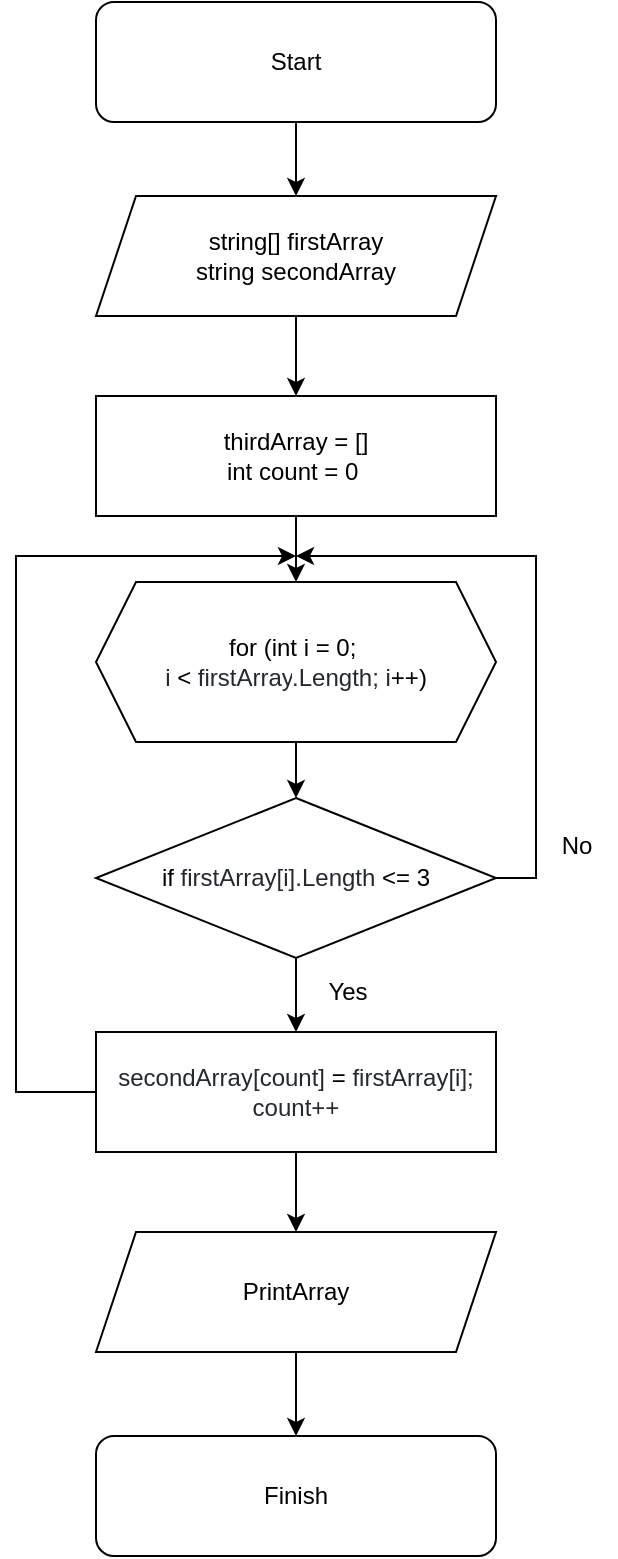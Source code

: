 <mxfile version="20.1.1" type="device"><diagram id="X-oPb5F4ebMSibD3fowb" name="Page-1"><mxGraphModel dx="868" dy="393" grid="1" gridSize="10" guides="1" tooltips="1" connect="1" arrows="1" fold="1" page="1" pageScale="1" pageWidth="827" pageHeight="1169" math="0" shadow="0"><root><mxCell id="0"/><mxCell id="1" parent="0"/><mxCell id="nUeTCGKY-l1jPDITaELq-9" value="" style="edgeStyle=orthogonalEdgeStyle;rounded=0;orthogonalLoop=1;jettySize=auto;html=1;fontFamily=Helvetica;" edge="1" parent="1" source="nUeTCGKY-l1jPDITaELq-1" target="nUeTCGKY-l1jPDITaELq-2"><mxGeometry relative="1" as="geometry"/></mxCell><mxCell id="nUeTCGKY-l1jPDITaELq-1" value="Start" style="rounded=1;whiteSpace=wrap;html=1;" vertex="1" parent="1"><mxGeometry x="280" y="43" width="200" height="60" as="geometry"/></mxCell><mxCell id="nUeTCGKY-l1jPDITaELq-10" value="" style="edgeStyle=orthogonalEdgeStyle;rounded=0;orthogonalLoop=1;jettySize=auto;html=1;fontFamily=Helvetica;" edge="1" parent="1" source="nUeTCGKY-l1jPDITaELq-2" target="nUeTCGKY-l1jPDITaELq-7"><mxGeometry relative="1" as="geometry"/></mxCell><mxCell id="nUeTCGKY-l1jPDITaELq-2" value="string[] firstArray&lt;br&gt;string secondArray&lt;br&gt;" style="shape=parallelogram;perimeter=parallelogramPerimeter;whiteSpace=wrap;html=1;fixedSize=1;" vertex="1" parent="1"><mxGeometry x="280" y="140" width="200" height="60" as="geometry"/></mxCell><mxCell id="nUeTCGKY-l1jPDITaELq-12" value="" style="edgeStyle=orthogonalEdgeStyle;rounded=0;orthogonalLoop=1;jettySize=auto;html=1;fontFamily=Helvetica;" edge="1" parent="1" source="nUeTCGKY-l1jPDITaELq-3" target="nUeTCGKY-l1jPDITaELq-4"><mxGeometry relative="1" as="geometry"/></mxCell><mxCell id="nUeTCGKY-l1jPDITaELq-3" value="for (int i = 0;&amp;nbsp;&lt;br&gt;&lt;span style=&quot;box-sizing: border-box; color: rgb(36, 41, 47); text-align: start; background-color: rgb(255, 255, 255);&quot; class=&quot;pl-smi&quot;&gt;i&lt;/span&gt;&lt;span style=&quot;color: rgb(36, 41, 47); text-align: start; background-color: rgb(255, 255, 255);&quot;&gt; &lt;/span&gt;&lt;span style=&quot;box-sizing: border-box; color: var(--color-prettylights-syntax-keyword); text-align: start; background-color: rgb(255, 255, 255);&quot; class=&quot;pl-k&quot;&gt;&amp;lt;&amp;nbsp;&lt;/span&gt;&lt;span style=&quot;box-sizing: border-box; color: rgb(36, 41, 47); text-align: start; background-color: rgb(255, 255, 255);&quot; class=&quot;pl-smi&quot;&gt;firstArray&lt;/span&gt;&lt;span style=&quot;color: rgb(36, 41, 47); text-align: start; background-color: rgb(255, 255, 255);&quot;&gt;.&lt;/span&gt;&lt;span style=&quot;box-sizing: border-box; color: rgb(36, 41, 47); text-align: start; background-color: rgb(255, 255, 255);&quot; class=&quot;pl-smi&quot;&gt;Length&lt;/span&gt;&lt;span style=&quot;color: rgb(36, 41, 47); text-align: start; background-color: rgb(255, 255, 255);&quot;&gt;; &lt;/span&gt;&lt;span style=&quot;box-sizing: border-box; color: rgb(36, 41, 47); text-align: start; background-color: rgb(255, 255, 255);&quot; class=&quot;pl-smi&quot;&gt;i&lt;/span&gt;&lt;span style=&quot;box-sizing: border-box; color: var(--color-prettylights-syntax-keyword); text-align: start; background-color: rgb(255, 255, 255);&quot; class=&quot;pl-k&quot;&gt;++)&lt;/span&gt;" style="shape=hexagon;perimeter=hexagonPerimeter2;whiteSpace=wrap;html=1;fixedSize=1;" vertex="1" parent="1"><mxGeometry x="280" y="333" width="200" height="80" as="geometry"/></mxCell><mxCell id="nUeTCGKY-l1jPDITaELq-13" value="" style="edgeStyle=orthogonalEdgeStyle;rounded=0;orthogonalLoop=1;jettySize=auto;html=1;fontFamily=Helvetica;" edge="1" parent="1" source="nUeTCGKY-l1jPDITaELq-4" target="nUeTCGKY-l1jPDITaELq-5"><mxGeometry relative="1" as="geometry"/></mxCell><mxCell id="nUeTCGKY-l1jPDITaELq-17" style="edgeStyle=orthogonalEdgeStyle;rounded=0;orthogonalLoop=1;jettySize=auto;html=1;fontFamily=Helvetica;" edge="1" parent="1" source="nUeTCGKY-l1jPDITaELq-4"><mxGeometry relative="1" as="geometry"><mxPoint x="380" y="320" as="targetPoint"/><Array as="points"><mxPoint x="500" y="481"/><mxPoint x="500" y="320"/></Array></mxGeometry></mxCell><mxCell id="nUeTCGKY-l1jPDITaELq-4" value="if&amp;nbsp;&lt;span style=&quot;box-sizing: border-box; color: rgb(36, 41, 47); text-align: start; background-color: rgb(255, 255, 255);&quot; class=&quot;pl-smi&quot;&gt;firstArray&lt;/span&gt;&lt;span style=&quot;color: rgb(36, 41, 47); text-align: start; background-color: rgb(255, 255, 255);&quot;&gt;[&lt;/span&gt;&lt;span style=&quot;box-sizing: border-box; color: rgb(36, 41, 47); text-align: start; background-color: rgb(255, 255, 255);&quot; class=&quot;pl-smi&quot;&gt;i&lt;/span&gt;&lt;span style=&quot;color: rgb(36, 41, 47); text-align: start; background-color: rgb(255, 255, 255);&quot;&gt;].&lt;/span&gt;&lt;span style=&quot;box-sizing: border-box; color: rgb(36, 41, 47); text-align: start; background-color: rgb(255, 255, 255);&quot; class=&quot;pl-smi&quot;&gt;Length&lt;/span&gt;&lt;span style=&quot;color: rgb(36, 41, 47); text-align: start; background-color: rgb(255, 255, 255);&quot;&gt; &lt;/span&gt;&lt;span style=&quot;box-sizing: border-box; color: var(--color-prettylights-syntax-keyword); text-align: start; background-color: rgb(255, 255, 255);&quot; class=&quot;pl-k&quot;&gt;&amp;lt;=&lt;/span&gt;&lt;span style=&quot;color: rgb(36, 41, 47); text-align: start; background-color: rgb(255, 255, 255);&quot;&gt; &lt;/span&gt;&lt;span style=&quot;box-sizing: border-box; color: var(--color-prettylights-syntax-constant); text-align: start; background-color: rgb(255, 255, 255);&quot; class=&quot;pl-c1&quot;&gt;3&lt;/span&gt;" style="rhombus;whiteSpace=wrap;html=1;fontFamily=Helvetica;" vertex="1" parent="1"><mxGeometry x="280" y="441" width="200" height="80" as="geometry"/></mxCell><mxCell id="nUeTCGKY-l1jPDITaELq-14" value="" style="edgeStyle=orthogonalEdgeStyle;rounded=0;orthogonalLoop=1;jettySize=auto;html=1;fontFamily=Helvetica;" edge="1" parent="1" source="nUeTCGKY-l1jPDITaELq-5" target="nUeTCGKY-l1jPDITaELq-8"><mxGeometry relative="1" as="geometry"/></mxCell><mxCell id="nUeTCGKY-l1jPDITaELq-22" style="edgeStyle=orthogonalEdgeStyle;rounded=0;orthogonalLoop=1;jettySize=auto;html=1;fontFamily=Helvetica;" edge="1" parent="1" source="nUeTCGKY-l1jPDITaELq-5"><mxGeometry relative="1" as="geometry"><mxPoint x="380" y="320" as="targetPoint"/><Array as="points"><mxPoint x="240" y="588"/><mxPoint x="240" y="320"/></Array></mxGeometry></mxCell><mxCell id="nUeTCGKY-l1jPDITaELq-5" value="&lt;span style=&quot;box-sizing: border-box; color: rgb(36, 41, 47); text-align: start; background-color: rgb(255, 255, 255);&quot; class=&quot;pl-smi&quot;&gt;secondArray&lt;/span&gt;&lt;span style=&quot;color: rgb(36, 41, 47); text-align: start; background-color: rgb(255, 255, 255);&quot;&gt;[&lt;/span&gt;&lt;span style=&quot;box-sizing: border-box; color: rgb(36, 41, 47); text-align: start; background-color: rgb(255, 255, 255);&quot; class=&quot;pl-smi&quot;&gt;count&lt;/span&gt;&lt;span style=&quot;color: rgb(36, 41, 47); text-align: start; background-color: rgb(255, 255, 255);&quot;&gt;] &lt;/span&gt;&lt;span style=&quot;box-sizing: border-box; color: var(--color-prettylights-syntax-keyword); text-align: start; background-color: rgb(255, 255, 255);&quot; class=&quot;pl-k&quot;&gt;=&lt;/span&gt;&lt;span style=&quot;color: rgb(36, 41, 47); text-align: start; background-color: rgb(255, 255, 255);&quot;&gt; &lt;/span&gt;&lt;span style=&quot;box-sizing: border-box; color: rgb(36, 41, 47); text-align: start; background-color: rgb(255, 255, 255);&quot; class=&quot;pl-smi&quot;&gt;firstArray&lt;/span&gt;&lt;span style=&quot;color: rgb(36, 41, 47); text-align: start; background-color: rgb(255, 255, 255);&quot;&gt;[&lt;/span&gt;&lt;span style=&quot;box-sizing: border-box; color: rgb(36, 41, 47); text-align: start; background-color: rgb(255, 255, 255);&quot; class=&quot;pl-smi&quot;&gt;i&lt;/span&gt;&lt;span style=&quot;color: rgb(36, 41, 47); text-align: start; background-color: rgb(255, 255, 255);&quot;&gt;];&lt;br&gt;count++&lt;br&gt;&lt;/span&gt;" style="rounded=0;whiteSpace=wrap;html=1;fontFamily=Helvetica;" vertex="1" parent="1"><mxGeometry x="280" y="558" width="200" height="60" as="geometry"/></mxCell><mxCell id="nUeTCGKY-l1jPDITaELq-11" value="" style="edgeStyle=orthogonalEdgeStyle;rounded=0;orthogonalLoop=1;jettySize=auto;html=1;fontFamily=Helvetica;" edge="1" parent="1" source="nUeTCGKY-l1jPDITaELq-7" target="nUeTCGKY-l1jPDITaELq-3"><mxGeometry relative="1" as="geometry"/></mxCell><mxCell id="nUeTCGKY-l1jPDITaELq-7" value="thirdArray = []&lt;br&gt;int count = 0&amp;nbsp;" style="rounded=0;whiteSpace=wrap;html=1;fontFamily=Helvetica;" vertex="1" parent="1"><mxGeometry x="280" y="240" width="200" height="60" as="geometry"/></mxCell><mxCell id="nUeTCGKY-l1jPDITaELq-16" value="" style="edgeStyle=orthogonalEdgeStyle;rounded=0;orthogonalLoop=1;jettySize=auto;html=1;fontFamily=Helvetica;" edge="1" parent="1" source="nUeTCGKY-l1jPDITaELq-8" target="nUeTCGKY-l1jPDITaELq-15"><mxGeometry relative="1" as="geometry"/></mxCell><mxCell id="nUeTCGKY-l1jPDITaELq-8" value="PrintArray" style="shape=parallelogram;perimeter=parallelogramPerimeter;whiteSpace=wrap;html=1;fixedSize=1;fontFamily=Helvetica;" vertex="1" parent="1"><mxGeometry x="280" y="658" width="200" height="60" as="geometry"/></mxCell><mxCell id="nUeTCGKY-l1jPDITaELq-15" value="Finish" style="rounded=1;whiteSpace=wrap;html=1;" vertex="1" parent="1"><mxGeometry x="280" y="760" width="200" height="60" as="geometry"/></mxCell><mxCell id="nUeTCGKY-l1jPDITaELq-18" value="Yes" style="text;html=1;strokeColor=none;fillColor=none;align=center;verticalAlign=middle;whiteSpace=wrap;rounded=0;fontFamily=Helvetica;" vertex="1" parent="1"><mxGeometry x="376" y="523" width="60" height="30" as="geometry"/></mxCell><mxCell id="nUeTCGKY-l1jPDITaELq-19" value="No" style="text;html=1;align=center;verticalAlign=middle;resizable=0;points=[];autosize=1;strokeColor=none;fillColor=none;fontFamily=Helvetica;" vertex="1" parent="1"><mxGeometry x="500" y="450" width="40" height="30" as="geometry"/></mxCell></root></mxGraphModel></diagram></mxfile>